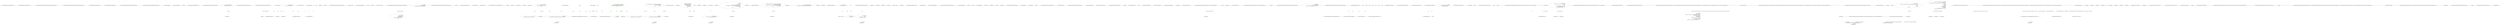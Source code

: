digraph  {
m0_4 [cluster="Humanizer.Localisation.Formatters.IFormatter.TimeSpanHumanize_Zero()", file="ReflectionExtensions.cs", label="Entry Humanizer.Localisation.Formatters.IFormatter.TimeSpanHumanize_Zero()", span="12-12"];
m0_5 [cluster="Humanizer.Localisation.Formatters.IFormatter.TimeSpanHumanize_Zero()", file="ReflectionExtensions.cs", label="Exit Humanizer.Localisation.Formatters.IFormatter.TimeSpanHumanize_Zero()", span="12-12"];
m0_2 [cluster="Humanizer.Localisation.Formatters.IFormatter.DateHumanize(Humanizer.Localisation.TimeUnit, Humanizer.Localisation.Tense, int)", file="ReflectionExtensions.cs", label="Entry Humanizer.Localisation.Formatters.IFormatter.DateHumanize(Humanizer.Localisation.TimeUnit, Humanizer.Localisation.Tense, int)", span="10-10"];
m0_3 [cluster="Humanizer.Localisation.Formatters.IFormatter.DateHumanize(Humanizer.Localisation.TimeUnit, Humanizer.Localisation.Tense, int)", file="ReflectionExtensions.cs", label="Exit Humanizer.Localisation.Formatters.IFormatter.DateHumanize(Humanizer.Localisation.TimeUnit, Humanizer.Localisation.Tense, int)", span="10-10"];
m0_0 [cluster="Humanizer.Localisation.Formatters.IFormatter.DateHumanize_Now()", file="ReflectionExtensions.cs", label="Entry Humanizer.Localisation.Formatters.IFormatter.DateHumanize_Now()", span="9-9"];
m0_1 [cluster="Humanizer.Localisation.Formatters.IFormatter.DateHumanize_Now()", file="ReflectionExtensions.cs", label="Exit Humanizer.Localisation.Formatters.IFormatter.DateHumanize_Now()", span="9-9"];
m0_6 [cluster="Humanizer.Localisation.Formatters.IFormatter.TimeSpanHumanize(Humanizer.Localisation.TimeUnit, int)", file="ReflectionExtensions.cs", label="Entry Humanizer.Localisation.Formatters.IFormatter.TimeSpanHumanize(Humanizer.Localisation.TimeUnit, int)", span="13-13"];
m0_7 [cluster="Humanizer.Localisation.Formatters.IFormatter.TimeSpanHumanize(Humanizer.Localisation.TimeUnit, int)", file="ReflectionExtensions.cs", label="Exit Humanizer.Localisation.Formatters.IFormatter.TimeSpanHumanize(Humanizer.Localisation.TimeUnit, int)", span="13-13"];
m2_33 [cluster="System.Type.GetVerbSpecification()", file="UnParserExtensions.cs", label="Entry System.Type.GetVerbSpecification()", span="27-27"];
m2_41 [cluster="System.Text.StringBuilder.Append(char)", file="UnParserExtensions.cs", label="Entry System.Text.StringBuilder.Append(char)", span="0-0"];
m2_118 [cluster="Unk.doubQt", file="UnParserExtensions.cs", label="Entry Unk.doubQt", span=""];
m2_143 [cluster="CommandLine.Infrastructure.FSharpOptionHelper.IsSome(object)", file="UnParserExtensions.cs", label="Entry CommandLine.Infrastructure.FSharpOptionHelper.IsSome(object)", span="52-52"];
m2_120 [cluster="CommandLine.UnParserExtensions.SeperatorOrSpace(CommandLine.Core.Specification)", file="UnParserExtensions.cs", label="Entry CommandLine.UnParserExtensions.SeperatorOrSpace(CommandLine.Core.Specification)", span="165-165"];
m2_121 [cluster="CommandLine.UnParserExtensions.SeperatorOrSpace(CommandLine.Core.Specification)", file="UnParserExtensions.cs", label="return (spec as OptionSpecification).ToMaybe()\r\n                .Return(o => o.Separator != '\0' ? o.Separator : ' ', ' ');", span="167-168"];
m2_122 [cluster="CommandLine.UnParserExtensions.SeperatorOrSpace(CommandLine.Core.Specification)", file="UnParserExtensions.cs", label="Exit CommandLine.UnParserExtensions.SeperatorOrSpace(CommandLine.Core.Specification)", span="165-165"];
m2_82 [cluster="CommandLine.UnParserExtensions.FormatValue(CommandLine.Core.Specification, object)", file="UnParserExtensions.cs", label="Entry CommandLine.UnParserExtensions.FormatValue(CommandLine.Core.Specification, object)", span="133-133"];
m2_92 [cluster="CommandLine.UnParserExtensions.FormatValue(CommandLine.Core.Specification, object)", file="UnParserExtensions.cs", label="builder.Append(format(e.Current)).Append(sep)", span="147-147"];
m2_83 [cluster="CommandLine.UnParserExtensions.FormatValue(CommandLine.Core.Specification, object)", file="UnParserExtensions.cs", label="var builder = new StringBuilder()", span="135-135"];
m2_88 [cluster="CommandLine.UnParserExtensions.FormatValue(CommandLine.Core.Specification, object)", file="UnParserExtensions.cs", label="var sep = spec.SeperatorOrSpace()", span="142-142"];
m2_90 [cluster="CommandLine.UnParserExtensions.FormatValue(CommandLine.Core.Specification, object)", file="UnParserExtensions.cs", label="var e = ((IEnumerable)value).GetEnumerator()", span="145-145"];
m2_89 [cluster="CommandLine.UnParserExtensions.FormatValue(CommandLine.Core.Specification, object)", file="UnParserExtensions.cs", label="Func<object, object> format = v\r\n                        => sep == ' ' ? FormatWithQuotesIfString(v) : v", span="143-144"];
m2_91 [cluster="CommandLine.UnParserExtensions.FormatValue(CommandLine.Core.Specification, object)", file="UnParserExtensions.cs", label="e.MoveNext()", span="146-146"];
m2_94 [cluster="CommandLine.UnParserExtensions.FormatValue(CommandLine.Core.Specification, object)", file="UnParserExtensions.cs", label="return builder.ToString();", span="151-151"];
m2_84 [cluster="CommandLine.UnParserExtensions.FormatValue(CommandLine.Core.Specification, object)", file="UnParserExtensions.cs", label="spec.TargetType", span="136-136"];
m2_86 [cluster="CommandLine.UnParserExtensions.FormatValue(CommandLine.Core.Specification, object)", file="UnParserExtensions.cs", label="builder.Append(FormatWithQuotesIfString(value))", span="139-139"];
m2_93 [cluster="CommandLine.UnParserExtensions.FormatValue(CommandLine.Core.Specification, object)", file="UnParserExtensions.cs", label="builder.TrimEndIfMatch(' ')", span="148-148"];
m2_87 [cluster="CommandLine.UnParserExtensions.FormatValue(CommandLine.Core.Specification, object)", file="UnParserExtensions.cs", label="TargetType.Sequence", span="141-141"];
m2_85 [cluster="CommandLine.UnParserExtensions.FormatValue(CommandLine.Core.Specification, object)", file="UnParserExtensions.cs", label="TargetType.Scalar", span="138-138"];
m2_95 [cluster="CommandLine.UnParserExtensions.FormatValue(CommandLine.Core.Specification, object)", file="UnParserExtensions.cs", label="Exit CommandLine.UnParserExtensions.FormatValue(CommandLine.Core.Specification, object)", span="133-133"];
m2_30 [cluster="System.Action<T>.Invoke(T)", file="UnParserExtensions.cs", label="Entry System.Action<T>.Invoke(T)", span="0-0"];
m2_99 [cluster="System.Collections.IEnumerable.GetEnumerator()", file="UnParserExtensions.cs", label="Entry System.Collections.IEnumerable.GetEnumerator()", span="0-0"];
m2_40 [cluster="Unk.Any", file="UnParserExtensions.cs", label="Entry Unk.Any", span=""];
m2_36 [cluster="object.IsEmpty()", file="UnParserExtensions.cs", label="Entry object.IsEmpty()", span="203-203"];
m2_101 [cluster="System.Func<T, TResult>.Invoke(T)", file="UnParserExtensions.cs", label="Entry System.Func<T, TResult>.Invoke(T)", span="0-0"];
m2_131 [cluster="CommandLine.UnParserExtensions.FormatName(CommandLine.Core.OptionSpecification, CommandLine.UnParserSettings)", file="UnParserExtensions.cs", label="Entry CommandLine.UnParserExtensions.FormatName(CommandLine.Core.OptionSpecification, CommandLine.UnParserSettings)", span="179-179"];
m2_133 [cluster="CommandLine.UnParserExtensions.FormatName(CommandLine.Core.OptionSpecification, CommandLine.UnParserSettings)", file="UnParserExtensions.cs", label="return\r\n                new StringBuilder(longName\r\n                    ? ''--''.JoinTo(optionSpec.LongName)\r\n                    : ''-''.JoinTo(optionSpec.ShortName))\r\n                        .AppendIf(longName && settings.UseEqualToken, ''='', '' '')\r\n                    .ToString();", span="184-189"];
m2_132 [cluster="CommandLine.UnParserExtensions.FormatName(CommandLine.Core.OptionSpecification, CommandLine.UnParserSettings)", file="UnParserExtensions.cs", label="var longName =\r\n                optionSpec.LongName.Length > 0\r\n                && settings.NameStyleFormat == NameStyleFormat.PreferLongName", span="181-183"];
m2_134 [cluster="CommandLine.UnParserExtensions.FormatName(CommandLine.Core.OptionSpecification, CommandLine.UnParserSettings)", file="UnParserExtensions.cs", label="Exit CommandLine.UnParserExtensions.FormatName(CommandLine.Core.OptionSpecification, CommandLine.UnParserSettings)", span="179-179"];
m2_38 [cluster="Unk.Where", file="UnParserExtensions.cs", label="Entry Unk.Where", span=""];
m2_136 [cluster="System.Text.StringBuilder.AppendIf(bool, string, string)", file="UnParserExtensions.cs", label="Entry System.Text.StringBuilder.AppendIf(bool, string, string)", span="42-42"];
m2_47 [cluster="Unk.TrimEndIfMatchWhen", file="UnParserExtensions.cs", label="Entry Unk.TrimEndIfMatchWhen", span=""];
m2_114 [cluster="string.Replace(string, string)", file="UnParserExtensions.cs", label="Entry string.Replace(string, string)", span="0-0"];
m2_35 [cluster="System.Type.GetSpecifications<T>(System.Func<System.Reflection.PropertyInfo, T>)", file="UnParserExtensions.cs", label="Entry System.Type.GetSpecifications<T>(System.Func<System.Reflection.PropertyInfo, T>)", span="16-16"];
m2_67 [cluster="Unk.Contains", file="UnParserExtensions.cs", label="Entry Unk.Contains", span=""];
m2_109 [cluster="T.ToMaybe<T>()", file="UnParserExtensions.cs", label="Entry T.ToMaybe<T>()", span="249-249"];
m2_113 [cluster="string.Contains(string)", file="UnParserExtensions.cs", label="Entry string.Contains(string)", span="0-0"];
m2_31 [cluster="object.GetType()", file="UnParserExtensions.cs", label="Entry object.GetType()", span="0-0"];
m2_110 [cluster="lambda expression", file="UnParserExtensions.cs", label="Entry lambda expression", span="156-157"];
m2_71 [cluster="lambda expression", file="UnParserExtensions.cs", label="Entry lambda expression", span="118-118"];
m2_75 [cluster="lambda expression", file="UnParserExtensions.cs", label="builder.Append(FormatOption((OptionSpecification)opt.Specification, opt.Value, settings)).Append(' ')", span="123-123"];
m2_79 [cluster="lambda expression", file="UnParserExtensions.cs", label="builder.Append(FormatValue(val.Specification, val.Value)).Append(' ')", span="127-127"];
m2_72 [cluster="lambda expression", color=green, community=0, file="UnParserExtensions.cs", label="((OptionSpecification)info.Specification).ShortName", prediction=0, span="118-118"];
m2_73 [cluster="lambda expression", file="UnParserExtensions.cs", label="Exit lambda expression", span="118-118"];
m2_52 [cluster="lambda expression", file="UnParserExtensions.cs", label="builder.Append(verb.Name).Append(' ')", span="83-83"];
m2_68 [cluster="lambda expression", file="UnParserExtensions.cs", label="Entry lambda expression", span="111-111"];
m2_65 [cluster="lambda expression", file="UnParserExtensions.cs", label="!shortSwitches.Contains(info)", span="108-108"];
m2_74 [cluster="lambda expression", file="UnParserExtensions.cs", label="Entry lambda expression", span="123-123"];
m2_76 [cluster="lambda expression", file="UnParserExtensions.cs", label="Exit lambda expression", span="123-123"];
m2_78 [cluster="lambda expression", file="UnParserExtensions.cs", label="Entry lambda expression", span="127-127"];
m2_80 [cluster="lambda expression", file="UnParserExtensions.cs", label="Exit lambda expression", span="127-127"];
m2_64 [cluster="lambda expression", file="UnParserExtensions.cs", label="Entry lambda expression", span="108-108"];
m2_51 [cluster="lambda expression", file="UnParserExtensions.cs", label="Entry lambda expression", span="83-83"];
m2_53 [cluster="lambda expression", file="UnParserExtensions.cs", label="Exit lambda expression", span="83-83"];
m2_55 [cluster="lambda expression", file="UnParserExtensions.cs", label="Entry lambda expression", span="88-89"];
m2_70 [cluster="lambda expression", file="UnParserExtensions.cs", label="Exit lambda expression", span="111-111"];
m2_69 [cluster="lambda expression", file="UnParserExtensions.cs", label="i.Specification.Tag == SpecificationType.Value", span="111-111"];
m2_61 [cluster="lambda expression", file="UnParserExtensions.cs", label="Entry lambda expression", span="94-94"];
m2_66 [cluster="lambda expression", file="UnParserExtensions.cs", label="Exit lambda expression", span="108-108"];
m2_56 [cluster="lambda expression", file="UnParserExtensions.cs", label="new { Specification = Specification.FromProperty(pi),\r\n                            Value = pi.GetValue(options, null).NormalizeValue(), PropertyValue = pi.GetValue(options, null) }", span="88-89"];
m2_57 [cluster="lambda expression", file="UnParserExtensions.cs", label="Exit lambda expression", span="88-89"];
m2_63 [cluster="lambda expression", file="UnParserExtensions.cs", label="Exit lambda expression", span="94-94"];
m2_62 [cluster="lambda expression", file="UnParserExtensions.cs", label="i.Specification.Tag == SpecificationType.Option", span="94-94"];
m2_116 [cluster="lambda expression", file="UnParserExtensions.cs", label="v.Contains(' ') || v.Contains(''\'''')\r\n                    ? ''\''''.JoinTo(doubQt(v), ''\'''') : v", span="161-162"];
m2_104 [cluster="lambda expression", file="UnParserExtensions.cs", label="sep == ' ' ? FormatWithQuotesIfString(v) : v", span="144-144"];
m2_115 [cluster="lambda expression", file="UnParserExtensions.cs", label="Entry lambda expression", span="161-162"];
m2_123 [cluster="lambda expression", file="UnParserExtensions.cs", label="Entry lambda expression", span="168-168"];
m2_117 [cluster="lambda expression", file="UnParserExtensions.cs", label="Exit lambda expression", span="161-162"];
m2_103 [cluster="lambda expression", file="UnParserExtensions.cs", label="Entry lambda expression", span="143-144"];
m2_105 [cluster="lambda expression", file="UnParserExtensions.cs", label="Exit lambda expression", span="143-144"];
m2_111 [cluster="lambda expression", file="UnParserExtensions.cs", label="v.Contains(''\'''') ? v.Replace(''\'''', ''\\\'''') : v", span="157-157"];
m2_125 [cluster="lambda expression", file="UnParserExtensions.cs", label="Exit lambda expression", span="168-168"];
m2_124 [cluster="lambda expression", file="UnParserExtensions.cs", label="o.Separator != '\0' ? o.Separator : ' '", span="168-168"];
m2_112 [cluster="lambda expression", file="UnParserExtensions.cs", label="Exit lambda expression", span="156-157"];
m2_130 [cluster="System.Text.StringBuilder.AppendWhen(bool, params string[])", file="UnParserExtensions.cs", label="Entry System.Text.StringBuilder.AppendWhen(bool, params string[])", span="9-9"];
m2_50 [cluster="string.TrimEnd(params char[])", file="UnParserExtensions.cs", label="Entry string.TrimEnd(params char[])", span="0-0"];
m2_102 [cluster="System.Text.StringBuilder.TrimEndIfMatch(char)", file="UnParserExtensions.cs", label="Entry System.Text.StringBuilder.TrimEndIfMatch(char)", span="87-87"];
m2_142 [cluster="CommandLine.Infrastructure.ReflectionHelper.IsFSharpOptionType(System.Type)", file="UnParserExtensions.cs", label="Entry CommandLine.Infrastructure.ReflectionHelper.IsFSharpOptionType(System.Type)", span="35-35"];
m2_46 [cluster="System.Text.StringBuilder.TrailingSpaces()", file="UnParserExtensions.cs", label="Entry System.Text.StringBuilder.TrailingSpaces()", span="100-100"];
m2_54 [cluster="Unk.Append", file="UnParserExtensions.cs", label="Entry Unk.Append", span=""];
m2_42 [cluster="Unk.Select", file="UnParserExtensions.cs", label="Entry Unk.Select", span=""];
m2_158 [cluster="System.Type.GetDefaultValue()", file="UnParserExtensions.cs", label="Entry System.Type.GetDefaultValue()", span="119-119"];
m2_81 [cluster="Unk.FormatValue", file="UnParserExtensions.cs", label="Entry Unk.FormatValue", span=""];
m2_77 [cluster="Unk.FormatOption", file="UnParserExtensions.cs", label="Entry Unk.FormatOption", span=""];
m2_37 [cluster="Unk.Memorize", file="UnParserExtensions.cs", label="Entry Unk.Memorize", span=""];
m2_39 [cluster="Unk.UniqueName", file="UnParserExtensions.cs", label="Entry Unk.UniqueName", span=""];
m2_144 [cluster="CommandLine.Infrastructure.FSharpOptionHelper.ValueOf(object)", file="UnParserExtensions.cs", label="Entry CommandLine.Infrastructure.FSharpOptionHelper.ValueOf(object)", span="39-39"];
m2_119 [cluster="string.JoinTo(params string[])", file="UnParserExtensions.cs", label="Entry string.JoinTo(params string[])", span="45-45"];
m2_60 [cluster="object.NormalizeValue()", file="UnParserExtensions.cs", label="Entry object.NormalizeValue()", span="192-192"];
m2_34 [cluster="Unk.Return", file="UnParserExtensions.cs", label="Entry Unk.Return", span=""];
m2_58 [cluster="CommandLine.Core.Specification.FromProperty(System.Reflection.PropertyInfo)", file="UnParserExtensions.cs", label="Entry CommandLine.Core.Specification.FromProperty(System.Reflection.PropertyInfo)", span="105-105"];
m2_49 [cluster="System.Text.StringBuilder.ToString()", file="UnParserExtensions.cs", label="Entry System.Text.StringBuilder.ToString()", span="0-0"];
m2_129 [cluster="CommandLine.Core.OptionSpecification.FormatName(CommandLine.UnParserSettings)", file="UnParserExtensions.cs", label="Entry CommandLine.Core.OptionSpecification.FormatName(CommandLine.UnParserSettings)", span="179-179"];
m2_45 [cluster="System.Text.StringBuilder.Append(string)", file="UnParserExtensions.cs", label="Entry System.Text.StringBuilder.Append(string)", span="0-0"];
m2_98 [cluster="CommandLine.Core.Specification.SeperatorOrSpace()", file="UnParserExtensions.cs", label="Entry CommandLine.Core.Specification.SeperatorOrSpace()", span="165-165"];
m2_96 [cluster="CommandLine.UnParserExtensions.FormatWithQuotesIfString(object)", file="UnParserExtensions.cs", label="Entry CommandLine.UnParserExtensions.FormatWithQuotesIfString(object)", span="154-154"];
m2_107 [cluster="CommandLine.UnParserExtensions.FormatWithQuotesIfString(object)", file="UnParserExtensions.cs", label="return (value as string)\r\n                .ToMaybe()\r\n                .Return(v => v.Contains(' ') || v.Contains(''\'''')\r\n                    ? ''\''''.JoinTo(doubQt(v), ''\'''') : v, value);", span="159-162"];
m2_106 [cluster="CommandLine.UnParserExtensions.FormatWithQuotesIfString(object)", file="UnParserExtensions.cs", label="Func<string, string> doubQt = v\r\n                => v.Contains(''\'''') ? v.Replace(''\'''', ''\\\'''') : v", span="156-157"];
m2_108 [cluster="CommandLine.UnParserExtensions.FormatWithQuotesIfString(object)", file="UnParserExtensions.cs", label="Exit CommandLine.UnParserExtensions.FormatWithQuotesIfString(object)", span="154-154"];
m2_48 [cluster="Unk.ForEach", file="UnParserExtensions.cs", label="Entry Unk.ForEach", span=""];
m2_97 [cluster="System.Text.StringBuilder.Append(object)", file="UnParserExtensions.cs", label="Entry System.Text.StringBuilder.Append(object)", span="0-0"];
m2_44 [cluster="Unk.Join", file="UnParserExtensions.cs", label="Entry Unk.Join", span=""];
m2_135 [cluster="System.Text.StringBuilder.StringBuilder(string)", file="UnParserExtensions.cs", label="Entry System.Text.StringBuilder.StringBuilder(string)", span="0-0"];
m2_32 [cluster="System.Text.StringBuilder.StringBuilder()", file="UnParserExtensions.cs", label="Entry System.Text.StringBuilder.StringBuilder()", span="0-0"];
m2_29 [cluster="CommandLine.UnParserSettings.UnParserSettings()", file="UnParserExtensions.cs", label="Entry CommandLine.UnParserSettings.UnParserSettings()", span="18-18"];
m2_159 [cluster="object.Equals(object)", file="UnParserExtensions.cs", label="Entry object.Equals(object)", span="0-0"];
m2_100 [cluster="System.Collections.IEnumerator.MoveNext()", file="UnParserExtensions.cs", label="Entry System.Collections.IEnumerator.MoveNext()", span="0-0"];
m2_7 [cluster="CommandLine.UnParserExtensions.FormatCommandLine<T>(CommandLine.Parser, T, System.Action<CommandLine.UnParserSettings>)", file="UnParserExtensions.cs", label="Entry CommandLine.UnParserExtensions.FormatCommandLine<T>(CommandLine.Parser, T, System.Action<CommandLine.UnParserSettings>)", span="71-71"];
m2_21 [cluster="CommandLine.UnParserExtensions.FormatCommandLine<T>(CommandLine.Parser, T, System.Action<CommandLine.UnParserSettings>)", color=green, community=0, file="UnParserExtensions.cs", label="builder = settings.GroupSwitches && shortSwitches.Any()\r\n                ? builder.Append('-').Append(string.Join(string.Empty, shortSwitches.Select(\r\n                    info => ((OptionSpecification)info.Specification).ShortName).ToArray())).Append(' ')\r\n                : builder", prediction=1, span="116-119"];
m2_10 [cluster="CommandLine.UnParserExtensions.FormatCommandLine<T>(CommandLine.Parser, T, System.Action<CommandLine.UnParserSettings>)", file="UnParserExtensions.cs", label="var settings = new UnParserSettings()", span="75-75"];
m2_14 [cluster="CommandLine.UnParserExtensions.FormatCommandLine<T>(CommandLine.Parser, T, System.Action<CommandLine.UnParserSettings>)", file="UnParserExtensions.cs", label="var builder = new StringBuilder()", span="80-80"];
m2_20 [cluster="CommandLine.UnParserExtensions.FormatCommandLine<T>(CommandLine.Parser, T, System.Action<CommandLine.UnParserSettings>)", file="UnParserExtensions.cs", label="var valSpecs = from info in specs.Where(i => i.Specification.Tag == SpecificationType.Value)\r\n                let v = (ValueSpecification)info.Specification\r\n                orderby v.Index\r\n                select info", span="111-114"];
m2_18 [cluster="CommandLine.UnParserExtensions.FormatCommandLine<T>(CommandLine.Parser, T, System.Action<CommandLine.UnParserSettings>)", file="UnParserExtensions.cs", label="var shortSwitches = from info in allOptSpecs\r\n                let o = (OptionSpecification)info.Specification\r\n                where o.TargetType == TargetType.Switch\r\n                where o.ShortName.Length > 0\r\n                orderby o.UniqueName()\r\n                select info", span="100-105"];
m2_22 [cluster="CommandLine.UnParserExtensions.FormatCommandLine<T>(CommandLine.Parser, T, System.Action<CommandLine.UnParserSettings>)", file="UnParserExtensions.cs", label="builder\r\n                .TrimEndIfMatchWhen(!optSpecs.Any() || builder.TrailingSpaces() > 1, ' ')", span="120-121"];
m2_23 [cluster="CommandLine.UnParserExtensions.FormatCommandLine<T>(CommandLine.Parser, T, System.Action<CommandLine.UnParserSettings>)", file="UnParserExtensions.cs", label="optSpecs.ForEach(\r\n                opt => builder.Append(FormatOption((OptionSpecification)opt.Specification, opt.Value, settings)).Append(' '))", span="122-123"];
m2_24 [cluster="CommandLine.UnParserExtensions.FormatCommandLine<T>(CommandLine.Parser, T, System.Action<CommandLine.UnParserSettings>)", file="UnParserExtensions.cs", label="builder\r\n                .TrimEndIfMatchWhen(!valSpecs.Any() || builder.TrailingSpaces() > 1, ' ')", span="124-125"];
m2_25 [cluster="CommandLine.UnParserExtensions.FormatCommandLine<T>(CommandLine.Parser, T, System.Action<CommandLine.UnParserSettings>)", file="UnParserExtensions.cs", label="valSpecs.ForEach(\r\n                val => builder.Append(FormatValue(val.Specification, val.Value)).Append(' '))", span="126-127"];
m2_26 [cluster="CommandLine.UnParserExtensions.FormatCommandLine<T>(CommandLine.Parser, T, System.Action<CommandLine.UnParserSettings>)", file="UnParserExtensions.cs", label="return builder\r\n                .ToString().TrimEnd(' ');", span="129-130"];
m2_8 [cluster="CommandLine.UnParserExtensions.FormatCommandLine<T>(CommandLine.Parser, T, System.Action<CommandLine.UnParserSettings>)", file="UnParserExtensions.cs", label="options == null", span="73-73"];
m2_11 [cluster="CommandLine.UnParserExtensions.FormatCommandLine<T>(CommandLine.Parser, T, System.Action<CommandLine.UnParserSettings>)", file="UnParserExtensions.cs", label="configuration(settings)", span="76-76"];
m2_12 [cluster="CommandLine.UnParserExtensions.FormatCommandLine<T>(CommandLine.Parser, T, System.Action<CommandLine.UnParserSettings>)", file="UnParserExtensions.cs", label="settings.Consumed = true", span="77-77"];
m2_19 [cluster="CommandLine.UnParserExtensions.FormatCommandLine<T>(CommandLine.Parser, T, System.Action<CommandLine.UnParserSettings>)", file="UnParserExtensions.cs", label="var optSpecs = settings.GroupSwitches\r\n                ? allOptSpecs.Where(info => !shortSwitches.Contains(info))\r\n                : allOptSpecs", span="107-109"];
m2_13 [cluster="CommandLine.UnParserExtensions.FormatCommandLine<T>(CommandLine.Parser, T, System.Action<CommandLine.UnParserSettings>)", file="UnParserExtensions.cs", label="var type = options.GetType()", span="79-79"];
m2_15 [cluster="CommandLine.UnParserExtensions.FormatCommandLine<T>(CommandLine.Parser, T, System.Action<CommandLine.UnParserSettings>)", file="UnParserExtensions.cs", label="type.GetVerbSpecification()\r\n                .Return(verb => builder.Append(verb.Name).Append(' '), builder)", span="82-83"];
m2_16 [cluster="CommandLine.UnParserExtensions.FormatCommandLine<T>(CommandLine.Parser, T, System.Action<CommandLine.UnParserSettings>)", file="UnParserExtensions.cs", label="var specs =\r\n                (from info in\r\n                    type.GetSpecifications(\r\n                        pi => new { Specification = Specification.FromProperty(pi),\r\n                            Value = pi.GetValue(options, null).NormalizeValue(), PropertyValue = pi.GetValue(options, null) })\r\n                where !info.PropertyValue.IsEmpty()\r\n                select info)\r\n                    .Memorize()", span="85-92"];
m2_17 [cluster="CommandLine.UnParserExtensions.FormatCommandLine<T>(CommandLine.Parser, T, System.Action<CommandLine.UnParserSettings>)", file="UnParserExtensions.cs", label="var allOptSpecs = from info in specs.Where(i => i.Specification.Tag == SpecificationType.Option)\r\n                let o = (OptionSpecification)info.Specification\r\n                where o.TargetType != TargetType.Switch || (o.TargetType == TargetType.Switch && ((bool)info.Value))\r\n                orderby o.UniqueName()\r\n                select info", span="94-98"];
m2_9 [cluster="CommandLine.UnParserExtensions.FormatCommandLine<T>(CommandLine.Parser, T, System.Action<CommandLine.UnParserSettings>)", file="UnParserExtensions.cs", label="throw new ArgumentNullException(''options'');", span="73-73"];
m2_27 [cluster="CommandLine.UnParserExtensions.FormatCommandLine<T>(CommandLine.Parser, T, System.Action<CommandLine.UnParserSettings>)", file="UnParserExtensions.cs", label="Exit CommandLine.UnParserExtensions.FormatCommandLine<T>(CommandLine.Parser, T, System.Action<CommandLine.UnParserSettings>)", span="71-71"];
m2_43 [cluster="Unk.ToArray", file="UnParserExtensions.cs", label="Entry Unk.ToArray", span=""];
m2_126 [cluster="CommandLine.UnParserExtensions.FormatOption(CommandLine.Core.OptionSpecification, object, CommandLine.UnParserSettings)", file="UnParserExtensions.cs", label="Entry CommandLine.UnParserExtensions.FormatOption(CommandLine.Core.OptionSpecification, object, CommandLine.UnParserSettings)", span="171-171"];
m2_127 [cluster="CommandLine.UnParserExtensions.FormatOption(CommandLine.Core.OptionSpecification, object, CommandLine.UnParserSettings)", file="UnParserExtensions.cs", label="return new StringBuilder()\r\n                    .Append(spec.FormatName(settings))\r\n                    .AppendWhen(spec.TargetType != TargetType.Switch, FormatValue(spec, value))\r\n                .ToString();", span="173-176"];
m2_128 [cluster="CommandLine.UnParserExtensions.FormatOption(CommandLine.Core.OptionSpecification, object, CommandLine.UnParserSettings)", file="UnParserExtensions.cs", label="Exit CommandLine.UnParserExtensions.FormatOption(CommandLine.Core.OptionSpecification, object, CommandLine.UnParserSettings)", span="171-171"];
m2_145 [cluster="CommandLine.UnParserExtensions.IsEmpty(object)", file="UnParserExtensions.cs", label="Entry CommandLine.UnParserExtensions.IsEmpty(object)", span="203-203"];
m2_148 [cluster="CommandLine.UnParserExtensions.IsEmpty(object)", file="UnParserExtensions.cs", label="ReflectionHelper.IsFSharpOptionType(value.GetType()) && !FSharpOptionHelper.IsSome(value)", span="206-206"];
m2_150 [cluster="CommandLine.UnParserExtensions.IsEmpty(object)", file="UnParserExtensions.cs", label="value is ValueType && value.Equals(value.GetType().GetDefaultValue())", span="207-207"];
m2_146 [cluster="CommandLine.UnParserExtensions.IsEmpty(object)", file="UnParserExtensions.cs", label="value == null", span="205-205"];
m2_156 [cluster="CommandLine.UnParserExtensions.IsEmpty(object)", file="UnParserExtensions.cs", label="return false;", span="210-210"];
m2_149 [cluster="CommandLine.UnParserExtensions.IsEmpty(object)", file="UnParserExtensions.cs", label="return true;", span="206-206"];
m2_151 [cluster="CommandLine.UnParserExtensions.IsEmpty(object)", file="UnParserExtensions.cs", label="return true;", span="207-207"];
m2_152 [cluster="CommandLine.UnParserExtensions.IsEmpty(object)", file="UnParserExtensions.cs", label="value is string && ((string)value).Length == 0", span="208-208"];
m2_147 [cluster="CommandLine.UnParserExtensions.IsEmpty(object)", file="UnParserExtensions.cs", label="return true;", span="205-205"];
m2_154 [cluster="CommandLine.UnParserExtensions.IsEmpty(object)", file="UnParserExtensions.cs", label="value is IEnumerable && !((IEnumerable)value).GetEnumerator().MoveNext()", span="209-209"];
m2_153 [cluster="CommandLine.UnParserExtensions.IsEmpty(object)", file="UnParserExtensions.cs", label="return true;", span="208-208"];
m2_155 [cluster="CommandLine.UnParserExtensions.IsEmpty(object)", file="UnParserExtensions.cs", label="return true;", span="209-209"];
m2_157 [cluster="CommandLine.UnParserExtensions.IsEmpty(object)", file="UnParserExtensions.cs", label="Exit CommandLine.UnParserExtensions.IsEmpty(object)", span="203-203"];
m2_28 [cluster="System.ArgumentNullException.ArgumentNullException(string)", file="UnParserExtensions.cs", label="Entry System.ArgumentNullException.ArgumentNullException(string)", span="0-0"];
m2_59 [cluster="System.Reflection.PropertyInfo.GetValue(object, object[])", file="UnParserExtensions.cs", label="Entry System.Reflection.PropertyInfo.GetValue(object, object[])", span="0-0"];
m2_137 [cluster="CommandLine.UnParserExtensions.NormalizeValue(object)", file="UnParserExtensions.cs", label="Entry CommandLine.UnParserExtensions.NormalizeValue(object)", span="192-192"];
m2_138 [cluster="CommandLine.UnParserExtensions.NormalizeValue(object)", file="UnParserExtensions.cs", label="value != null\r\n                && ReflectionHelper.IsFSharpOptionType(value.GetType())\r\n                && FSharpOptionHelper.IsSome(value)", span="194-196"];
m2_139 [cluster="CommandLine.UnParserExtensions.NormalizeValue(object)", file="UnParserExtensions.cs", label="return FSharpOptionHelper.ValueOf(value);", span="198-198"];
m2_140 [cluster="CommandLine.UnParserExtensions.NormalizeValue(object)", file="UnParserExtensions.cs", label="return value;", span="200-200"];
m2_141 [cluster="CommandLine.UnParserExtensions.NormalizeValue(object)", file="UnParserExtensions.cs", label="Exit CommandLine.UnParserExtensions.NormalizeValue(object)", span="192-192"];
m2_160 [file="UnParserExtensions.cs", label=builder, span=""];
m2_163 [file="UnParserExtensions.cs", label=settings, span=""];
m2_162 [file="UnParserExtensions.cs", label=shortSwitches, span=""];
m2_161 [file="UnParserExtensions.cs", label=T, span=""];
m2_165 [file="UnParserExtensions.cs", label=doubQt, span=""];
m2_164 [file="UnParserExtensions.cs", label=sep, span=""];
m3_51 [cluster="Unk.SingleOrDefault", file="UnParserExtensionsTests.cs", label="Entry Unk.SingleOrDefault", span=""];
m3_33 [cluster="Unk.Just", file="UnParserExtensionsTests.cs", label="Entry Unk.Just", span=""];
m3_16 [cluster="System.Collections.Generic.IEnumerable<TSource>.Empty<TSource>()", file="UnParserExtensionsTests.cs", label="Entry System.Collections.Generic.IEnumerable<TSource>.Empty<TSource>()", span="87-87"];
m3_34 [cluster="Unk.>", file="UnParserExtensionsTests.cs", label="Entry Unk.>", span=""];
m3_29 [cluster="Unk.Any", file="UnParserExtensionsTests.cs", label="Entry Unk.Any", span=""];
m3_25 [cluster="CommandLine.Core.InstanceChooser.CreateHelpVerbRequestedError(System.Collections.Generic.IEnumerable<System.Tuple<CommandLine.Core.Verb, System.Type>>, string, System.StringComparer)", file="UnParserExtensionsTests.cs", label="Entry CommandLine.Core.InstanceChooser.CreateHelpVerbRequestedError(System.Collections.Generic.IEnumerable<System.Tuple<CommandLine.Core.Verb, System.Type>>, string, System.StringComparer)", span="69-69"];
m3_49 [cluster="CommandLine.Core.InstanceChooser.CreateHelpVerbRequestedError(System.Collections.Generic.IEnumerable<System.Tuple<CommandLine.Core.Verb, System.Type>>, string, System.StringComparer)", file="UnParserExtensionsTests.cs", label="return verb.Length > 0\r\n                      ? verbs.SingleOrDefault(v => nameComparer.Equals(v.Item1.Name, verb))\r\n                             .ToMaybe()\r\n                             .Return(\r\n                                 v => new HelpVerbRequestedError(v.Item1.Name, v.Item2, true),\r\n                                 new HelpVerbRequestedError(null, null, false))\r\n                      : new HelpVerbRequestedError(null, null, false);", span="74-80"];
m3_50 [cluster="CommandLine.Core.InstanceChooser.CreateHelpVerbRequestedError(System.Collections.Generic.IEnumerable<System.Tuple<CommandLine.Core.Verb, System.Type>>, string, System.StringComparer)", file="UnParserExtensionsTests.cs", label="Exit CommandLine.Core.InstanceChooser.CreateHelpVerbRequestedError(System.Collections.Generic.IEnumerable<System.Tuple<CommandLine.Core.Verb, System.Type>>, string, System.StringComparer)", span="69-69"];
m3_31 [cluster="CommandLine.BadVerbSelectedError.BadVerbSelectedError(string)", file="UnParserExtensionsTests.cs", label="Entry CommandLine.BadVerbSelectedError.BadVerbSelectedError(string)", span="327-327"];
m3_53 [cluster="CommandLine.HelpVerbRequestedError.HelpVerbRequestedError(string, System.Type, bool)", file="UnParserExtensionsTests.cs", label="Entry CommandLine.HelpVerbRequestedError.HelpVerbRequestedError(string, System.Type, bool)", span="353-353"];
m3_3 [cluster="CommandLine.Core.InstanceChooser.Choose(System.Func<System.Collections.Generic.IEnumerable<string>, System.Collections.Generic.IEnumerable<CommandLine.Core.OptionSpecification>, CommandLine.Core.StatePair<System.Collections.Generic.IEnumerable<CommandLine.Core.Token>>>, System.Collections.Generic.IEnumerable<System.Type>, System.Collections.Generic.IEnumerable<string>, System.StringComparer, System.Globalization.CultureInfo)", file="UnParserExtensionsTests.cs", label="Entry CommandLine.Core.InstanceChooser.Choose(System.Func<System.Collections.Generic.IEnumerable<string>, System.Collections.Generic.IEnumerable<CommandLine.Core.OptionSpecification>, CommandLine.Core.StatePair<System.Collections.Generic.IEnumerable<CommandLine.Core.Token>>>, System.Collections.Generic.IEnumerable<System.Type>, System.Collections.Generic.IEnumerable<string>, System.StringComparer, System.Globalization.CultureInfo)", span="26-26"];
m3_13 [cluster="CommandLine.Core.InstanceChooser.Choose(System.Func<System.Collections.Generic.IEnumerable<string>, System.Collections.Generic.IEnumerable<CommandLine.Core.OptionSpecification>, CommandLine.Core.StatePair<System.Collections.Generic.IEnumerable<CommandLine.Core.Token>>>, System.Collections.Generic.IEnumerable<System.Type>, System.Collections.Generic.IEnumerable<string>, System.StringComparer, System.Globalization.CultureInfo)", color=green, community=0, file="UnParserExtensionsTests.cs", label="return arguments.Empty()\r\n                ? ParserResult.Create<object>(\r\n                    ParserResultType.Verbs, new NullInstance(), new[] { new NoVerbSelectedError() }, Maybe.Just(types))\r\n                : nameComparer.Equals(''help'', arguments.First())\r\n                   ? ParserResult.Create<object>(\r\n                        ParserResultType.Verbs,\r\n                        new NullInstance(), new[] { CreateHelpVerbRequestedError(\r\n                            verbs,\r\n                            arguments.Skip(1).SingleOrDefault() ?? string.Empty,\r\n                            nameComparer) }, Maybe.Just(types))\r\n                   : MatchVerb(tokenizer, verbs, arguments, nameComparer, parsingCulture);", prediction=2, span="35-45"];
m3_12 [cluster="CommandLine.Core.InstanceChooser.Choose(System.Func<System.Collections.Generic.IEnumerable<string>, System.Collections.Generic.IEnumerable<CommandLine.Core.OptionSpecification>, CommandLine.Core.StatePair<System.Collections.Generic.IEnumerable<CommandLine.Core.Token>>>, System.Collections.Generic.IEnumerable<System.Type>, System.Collections.Generic.IEnumerable<string>, System.StringComparer, System.Globalization.CultureInfo)", file="UnParserExtensionsTests.cs", label="var verbs = Verb.SelectFromTypes(types)", span="33-33"];
m3_14 [cluster="CommandLine.Core.InstanceChooser.Choose(System.Func<System.Collections.Generic.IEnumerable<string>, System.Collections.Generic.IEnumerable<CommandLine.Core.OptionSpecification>, CommandLine.Core.StatePair<System.Collections.Generic.IEnumerable<CommandLine.Core.Token>>>, System.Collections.Generic.IEnumerable<System.Type>, System.Collections.Generic.IEnumerable<string>, System.StringComparer, System.Globalization.CultureInfo)", file="UnParserExtensionsTests.cs", label="Exit CommandLine.Core.InstanceChooser.Choose(System.Func<System.Collections.Generic.IEnumerable<string>, System.Collections.Generic.IEnumerable<CommandLine.Core.OptionSpecification>, CommandLine.Core.StatePair<System.Collections.Generic.IEnumerable<CommandLine.Core.Token>>>, System.Collections.Generic.IEnumerable<System.Type>, System.Collections.Generic.IEnumerable<string>, System.StringComparer, System.Globalization.CultureInfo)", span="26-26"];
m3_11 [cluster="CommandLine.Core.NameLookup.Contains(string, System.Collections.Generic.IEnumerable<CommandLine.Core.OptionSpecification>, System.StringComparer)", file="UnParserExtensionsTests.cs", label="Entry CommandLine.Core.NameLookup.Contains(string, System.Collections.Generic.IEnumerable<CommandLine.Core.OptionSpecification>, System.StringComparer)", span="12-12"];
m3_22 [cluster="System.StringComparer.Equals(string, string)", file="UnParserExtensionsTests.cs", label="Entry System.StringComparer.Equals(string, string)", span="0-0"];
m3_52 [cluster="Unk.ToMaybe", file="UnParserExtensionsTests.cs", label="Entry Unk.ToMaybe", span=""];
m3_41 [cluster="Unk.Single", file="UnParserExtensionsTests.cs", label="Entry Unk.Single", span=""];
m3_8 [cluster="lambda expression", file="UnParserExtensionsTests.cs", label="Entry lambda expression", span="19-19"];
m3_35 [cluster="lambda expression", file="UnParserExtensionsTests.cs", label="Entry lambda expression", span="55-55"];
m3_38 [cluster="lambda expression", file="UnParserExtensionsTests.cs", label="Entry lambda expression", span="57-57"];
m3_46 [cluster="lambda expression", file="UnParserExtensionsTests.cs", label="Entry lambda expression", span="66-66"];
m3_36 [cluster="lambda expression", color=green, community=0, file="UnParserExtensionsTests.cs", label="nameComparer.Equals(a.Item1.Name, arguments.First())", prediction=3, span="55-55"];
m3_37 [cluster="lambda expression", file="UnParserExtensionsTests.cs", label="Exit lambda expression", span="55-55"];
m3_44 [cluster="lambda expression", file="UnParserExtensionsTests.cs", label="nameComparer.Equals(v.Item1.Name, arguments.First())", span="57-57"];
m3_56 [cluster="lambda expression", file="UnParserExtensionsTests.cs", label="nameComparer.Equals(v.Item1.Name, verb)", span="75-75"];
m3_39 [cluster="lambda expression", file="UnParserExtensionsTests.cs", label="Activator.CreateInstance(verbs.Single(v => nameComparer.Equals(v.Item1.Name, arguments.First())).Item2)", span="57-57"];
m3_40 [cluster="lambda expression", file="UnParserExtensionsTests.cs", label="Exit lambda expression", span="57-57"];
m3_48 [cluster="lambda expression", file="UnParserExtensionsTests.cs", label="Exit lambda expression", span="66-66"];
m3_47 [cluster="lambda expression", file="UnParserExtensionsTests.cs", label="v.Item2", span="66-66"];
m3_4 [cluster="lambda expression", file="UnParserExtensionsTests.cs", label="Entry lambda expression", span="19-19"];
m3_43 [cluster="lambda expression", file="UnParserExtensionsTests.cs", label="Entry lambda expression", span="57-57"];
m3_45 [cluster="lambda expression", file="UnParserExtensionsTests.cs", label="Exit lambda expression", span="57-57"];
m3_55 [cluster="lambda expression", file="UnParserExtensionsTests.cs", label="Entry lambda expression", span="75-75"];
m3_57 [cluster="lambda expression", file="UnParserExtensionsTests.cs", label="Exit lambda expression", span="75-75"];
m3_58 [cluster="lambda expression", file="UnParserExtensionsTests.cs", label="Entry lambda expression", span="78-78"];
m3_5 [cluster="lambda expression", file="UnParserExtensionsTests.cs", label="Tokenizer.Tokenize(args, name => NameLookup.Contains(name, optionSpecs, nameComparer))", span="19-19"];
m3_9 [cluster="lambda expression", file="UnParserExtensionsTests.cs", label="NameLookup.Contains(name, optionSpecs, nameComparer)", span="19-19"];
m3_6 [cluster="lambda expression", file="UnParserExtensionsTests.cs", label="Exit lambda expression", span="19-19"];
m3_60 [cluster="lambda expression", file="UnParserExtensionsTests.cs", label="Exit lambda expression", span="78-78"];
m3_59 [cluster="lambda expression", file="UnParserExtensionsTests.cs", label="new HelpVerbRequestedError(v.Item1.Name, v.Item2, true)", span="78-78"];
m3_10 [cluster="lambda expression", file="UnParserExtensionsTests.cs", label="Exit lambda expression", span="19-19"];
m3_21 [cluster="System.Collections.Generic.IEnumerable<TSource>.First<TSource>()", file="UnParserExtensionsTests.cs", label="Entry System.Collections.Generic.IEnumerable<TSource>.First<TSource>()", span="0-0"];
m3_23 [cluster="System.Collections.Generic.IEnumerable<TSource>.Skip<TSource>(int)", file="UnParserExtensionsTests.cs", label="Entry System.Collections.Generic.IEnumerable<TSource>.Skip<TSource>(int)", span="0-0"];
m3_19 [cluster="CommandLine.Infrastructure.Maybe.Just<T>(T)", file="UnParserExtensionsTests.cs", label="Entry CommandLine.Infrastructure.Maybe.Just<T>(T)", span="71-71"];
m3_32 [cluster="Unk.Select", file="UnParserExtensionsTests.cs", label="Entry Unk.Select", span=""];
m3_18 [cluster="CommandLine.NoVerbSelectedError.NoVerbSelectedError()", file="UnParserExtensionsTests.cs", label="Entry CommandLine.NoVerbSelectedError.NoVerbSelectedError()", span="391-391"];
m3_0 [cluster="CommandLine.Core.InstanceChooser.Choose(System.Collections.Generic.IEnumerable<System.Type>, System.Collections.Generic.IEnumerable<string>, System.StringComparer, System.Globalization.CultureInfo)", file="UnParserExtensionsTests.cs", label="Entry CommandLine.Core.InstanceChooser.Choose(System.Collections.Generic.IEnumerable<System.Type>, System.Collections.Generic.IEnumerable<string>, System.StringComparer, System.Globalization.CultureInfo)", span="12-12"];
m3_1 [cluster="CommandLine.Core.InstanceChooser.Choose(System.Collections.Generic.IEnumerable<System.Type>, System.Collections.Generic.IEnumerable<string>, System.StringComparer, System.Globalization.CultureInfo)", file="UnParserExtensionsTests.cs", label="return InstanceChooser.Choose(\r\n                (args, optionSpecs) => Tokenizer.Tokenize(args, name => NameLookup.Contains(name, optionSpecs, nameComparer)),\r\n                types,\r\n                arguments,\r\n                nameComparer,\r\n                parsingCulture);", span="18-23"];
m3_2 [cluster="CommandLine.Core.InstanceChooser.Choose(System.Collections.Generic.IEnumerable<System.Type>, System.Collections.Generic.IEnumerable<string>, System.StringComparer, System.Globalization.CultureInfo)", file="UnParserExtensionsTests.cs", label="Exit CommandLine.Core.InstanceChooser.Choose(System.Collections.Generic.IEnumerable<System.Type>, System.Collections.Generic.IEnumerable<string>, System.StringComparer, System.Globalization.CultureInfo)", span="12-12"];
m3_7 [cluster="CommandLine.Core.Tokenizer.Tokenize(System.Collections.Generic.IEnumerable<string>, System.Func<string, bool>)", file="UnParserExtensionsTests.cs", label="Entry CommandLine.Core.Tokenizer.Tokenize(System.Collections.Generic.IEnumerable<string>, System.Func<string, bool>)", span="11-11"];
m3_54 [cluster="Unk.Return", file="UnParserExtensionsTests.cs", label="Entry Unk.Return", span=""];
m3_26 [cluster="CommandLine.Core.InstanceChooser.MatchVerb(System.Func<System.Collections.Generic.IEnumerable<string>, System.Collections.Generic.IEnumerable<CommandLine.Core.OptionSpecification>, CommandLine.Core.StatePair<System.Collections.Generic.IEnumerable<CommandLine.Core.Token>>>, System.Collections.Generic.IEnumerable<System.Tuple<CommandLine.Core.Verb, System.Type>>, System.Collections.Generic.IEnumerable<string>, System.StringComparer, System.Globalization.CultureInfo)", file="UnParserExtensionsTests.cs", label="Entry CommandLine.Core.InstanceChooser.MatchVerb(System.Func<System.Collections.Generic.IEnumerable<string>, System.Collections.Generic.IEnumerable<CommandLine.Core.OptionSpecification>, CommandLine.Core.StatePair<System.Collections.Generic.IEnumerable<CommandLine.Core.Token>>>, System.Collections.Generic.IEnumerable<System.Tuple<CommandLine.Core.Verb, System.Type>>, System.Collections.Generic.IEnumerable<string>, System.StringComparer, System.Globalization.CultureInfo)", span="48-48"];
m3_27 [cluster="CommandLine.Core.InstanceChooser.MatchVerb(System.Func<System.Collections.Generic.IEnumerable<string>, System.Collections.Generic.IEnumerable<CommandLine.Core.OptionSpecification>, CommandLine.Core.StatePair<System.Collections.Generic.IEnumerable<CommandLine.Core.Token>>>, System.Collections.Generic.IEnumerable<System.Tuple<CommandLine.Core.Verb, System.Type>>, System.Collections.Generic.IEnumerable<string>, System.StringComparer, System.Globalization.CultureInfo)", color=green, community=0, file="UnParserExtensionsTests.cs", label="return verbs.Any(a => nameComparer.Equals(a.Item1.Name, arguments.First()))\r\n                ? InstanceBuilder.Build(\r\n                    () => Activator.CreateInstance(verbs.Single(v => nameComparer.Equals(v.Item1.Name, arguments.First())).Item2),\r\n                    tokenizer,\r\n                    arguments.Skip(1),\r\n                    nameComparer,\r\n                    parsingCulture)\r\n                : ParserResult.Create<object>(\r\n                    ParserResultType.Verbs,\r\n                    new NullInstance(),\r\n                    new[] { new BadVerbSelectedError(arguments.First()) },\r\n                    Maybe.Just(verbs.Select(v => v.Item2)));", prediction=4, span="55-66"];
m3_28 [cluster="CommandLine.Core.InstanceChooser.MatchVerb(System.Func<System.Collections.Generic.IEnumerable<string>, System.Collections.Generic.IEnumerable<CommandLine.Core.OptionSpecification>, CommandLine.Core.StatePair<System.Collections.Generic.IEnumerable<CommandLine.Core.Token>>>, System.Collections.Generic.IEnumerable<System.Tuple<CommandLine.Core.Verb, System.Type>>, System.Collections.Generic.IEnumerable<string>, System.StringComparer, System.Globalization.CultureInfo)", file="UnParserExtensionsTests.cs", label="Exit CommandLine.Core.InstanceChooser.MatchVerb(System.Func<System.Collections.Generic.IEnumerable<string>, System.Collections.Generic.IEnumerable<CommandLine.Core.OptionSpecification>, CommandLine.Core.StatePair<System.Collections.Generic.IEnumerable<CommandLine.Core.Token>>>, System.Collections.Generic.IEnumerable<System.Tuple<CommandLine.Core.Verb, System.Type>>, System.Collections.Generic.IEnumerable<string>, System.StringComparer, System.Globalization.CultureInfo)", span="48-48"];
m3_17 [cluster="CommandLine.NullInstance.NullInstance()", file="UnParserExtensionsTests.cs", label="Entry CommandLine.NullInstance.NullInstance()", span="9-9"];
m3_20 [cluster="CommandLine.ParserResult.Create<T>(CommandLine.ParserResultType, T, System.Collections.Generic.IEnumerable<CommandLine.Error>, CommandLine.Infrastructure.Maybe<System.Collections.Generic.IEnumerable<System.Type>>)", file="UnParserExtensionsTests.cs", label="Entry CommandLine.ParserResult.Create<T>(CommandLine.ParserResultType, T, System.Collections.Generic.IEnumerable<CommandLine.Error>, CommandLine.Infrastructure.Maybe<System.Collections.Generic.IEnumerable<System.Type>>)", span="108-108"];
m3_42 [cluster="Unk.CreateInstance", file="UnParserExtensionsTests.cs", label="Entry Unk.CreateInstance", span=""];
m3_15 [cluster="CommandLine.Core.Verb.SelectFromTypes(System.Collections.Generic.IEnumerable<System.Type>)", file="UnParserExtensionsTests.cs", label="Entry CommandLine.Core.Verb.SelectFromTypes(System.Collections.Generic.IEnumerable<System.Type>)", span="40-40"];
m3_30 [cluster="Unk.Build", file="UnParserExtensionsTests.cs", label="Entry Unk.Build", span=""];
m3_24 [cluster="System.Collections.Generic.IEnumerable<TSource>.SingleOrDefault<TSource>()", file="UnParserExtensionsTests.cs", label="Entry System.Collections.Generic.IEnumerable<TSource>.SingleOrDefault<TSource>()", span="0-0"];
m3_61 [cluster="HelpVerbRequestedError.cstr", file="UnParserExtensionsTests.cs", label="Entry HelpVerbRequestedError.cstr", span=""];
m3_64 [file="UnParserExtensionsTests.cs", label="System.Collections.Generic.IEnumerable<string>", span=""];
m3_65 [file="UnParserExtensionsTests.cs", label="System.StringComparer", span=""];
m3_67 [file="UnParserExtensionsTests.cs", label=string, span=""];
m3_68 [file="UnParserExtensionsTests.cs", label="System.StringComparer", span=""];
m3_66 [file="UnParserExtensionsTests.cs", label="System.Collections.Generic.IEnumerable<System.Tuple<CommandLine.Core.Verb, System.Type>>", span=""];
m3_62 [file="UnParserExtensionsTests.cs", label="System.StringComparer", span=""];
m3_63 [file="UnParserExtensionsTests.cs", label="System.Collections.Generic.IEnumerable<CommandLine.Core.OptionSpecification>", span=""];
m2_121 -> m2_123  [color=darkseagreen4, key=1, label="lambda expression", style=dashed];
m2_82 -> m2_84  [color=darkseagreen4, key=1, label="CommandLine.Core.Specification", style=dashed];
m2_82 -> m2_86  [color=darkseagreen4, key=1, label=object, style=dashed];
m2_83 -> m2_92  [color=darkseagreen4, key=1, label=builder, style=dashed];
m2_83 -> m2_86  [color=darkseagreen4, key=1, label=builder, style=dashed];
m2_83 -> m2_93  [color=darkseagreen4, key=1, label=builder, style=dashed];
m2_83 -> m2_94  [color=darkseagreen4, key=1, label=builder, style=dashed];
m2_88 -> m2_92  [color=darkseagreen4, key=1, label=sep, style=dashed];
m2_88 -> m2_104  [color=darkseagreen4, key=1, label=sep, style=dashed];
m2_90 -> m2_92  [color=darkseagreen4, key=1, label=e, style=dashed];
m2_89 -> m2_92  [color=darkseagreen4, key=1, label=format, style=dashed];
m2_89 -> m2_104  [color=darkseagreen4, key=1, label=object, style=dashed];
m2_131 -> m2_133  [color=darkseagreen4, key=1, label="CommandLine.Core.OptionSpecification", style=dashed];
m2_96 -> m2_107  [color=darkseagreen4, key=1, label=object, style=dashed];
m2_107 -> m2_115  [color=darkseagreen4, key=1, label="lambda expression", style=dashed];
m2_106 -> m2_116  [color=darkseagreen4, key=1, label=doubQt, style=dashed];
m2_106 -> m2_111  [color=darkseagreen4, key=1, label=string, style=dashed];
m2_7 -> m2_11  [color=darkseagreen4, key=1, label="System.Action<CommandLine.UnParserSettings>", style=dashed];
m2_21 -> m2_71  [color=green, key=1, label="lambda expression", style=dashed];
m2_21 -> m2_23  [color=green, key=1, label=builder, style=dashed];
m2_21 -> m2_75  [color=green, key=1, label=builder, style=dashed];
m2_21 -> m2_24  [color=green, key=1, label=builder, style=dashed];
m2_21 -> m2_25  [color=green, key=1, label=builder, style=dashed];
m2_21 -> m2_79  [color=green, key=1, label=builder, style=dashed];
m2_21 -> m2_26  [color=green, key=1, label=builder, style=dashed];
m2_10 -> m2_23  [color=darkseagreen4, key=1, label=settings, style=dashed];
m2_10 -> m2_75  [color=darkseagreen4, key=1, label=settings, style=dashed];
m2_14 -> m2_52  [color=darkseagreen4, key=1, label=builder, style=dashed];
m2_20 -> m2_68  [color=darkseagreen4, key=1, label="lambda expression", style=dashed];
m2_20 -> m2_24  [color=darkseagreen4, key=1, label=valSpecs, style=dashed];
m2_20 -> m2_25  [color=darkseagreen4, key=1, label=valSpecs, style=dashed];
m2_18 -> m2_65  [color=darkseagreen4, key=1, label=shortSwitches, style=dashed];
m2_23 -> m2_74  [color=darkseagreen4, key=1, label="lambda expression", style=dashed];
m2_25 -> m2_78  [color=darkseagreen4, key=1, label="lambda expression", style=dashed];
m2_19 -> m2_22  [color=darkseagreen4, key=1, label=optSpecs, style=dashed];
m2_19 -> m2_23  [color=darkseagreen4, key=1, label=optSpecs, style=dashed];
m2_19 -> m2_64  [color=darkseagreen4, key=1, label="lambda expression", style=dashed];
m2_13 -> m2_15  [color=darkseagreen4, key=1, label=type, style=dashed];
m2_15 -> m2_51  [color=darkseagreen4, key=1, label="lambda expression", style=dashed];
m2_16 -> m2_55  [color=darkseagreen4, key=1, label="lambda expression", style=dashed];
m2_17 -> m2_61  [color=darkseagreen4, key=1, label="lambda expression", style=dashed];
m2_145 -> m2_148  [color=darkseagreen4, key=1, label=object, style=dashed];
m2_145 -> m2_150  [color=darkseagreen4, key=1, label=object, style=dashed];
m2_145 -> m2_152  [color=darkseagreen4, key=1, label=object, style=dashed];
m2_145 -> m2_154  [color=darkseagreen4, key=1, label=object, style=dashed];
m2_137 -> m2_139  [color=darkseagreen4, key=1, label=object, style=dashed];
m2_137 -> m2_140  [color=darkseagreen4, key=1, label=object, style=dashed];
m2_160 -> m2_75  [color=darkseagreen4, key=1, label=builder, style=dashed];
m2_160 -> m2_79  [color=darkseagreen4, key=1, label=builder, style=dashed];
m2_160 -> m2_52  [color=darkseagreen4, key=1, label=builder, style=dashed];
m2_163 -> m2_75  [color=darkseagreen4, key=1, label=settings, style=dashed];
m2_162 -> m2_65  [color=darkseagreen4, key=1, label=shortSwitches, style=dashed];
m2_165 -> m2_116  [color=darkseagreen4, key=1, label=doubQt, style=dashed];
m2_164 -> m2_104  [color=darkseagreen4, key=1, label=sep, style=dashed];
m3_25 -> m3_56  [color=darkseagreen4, key=1, label=string, style=dashed];
m3_49 -> m3_55  [color=darkseagreen4, key=1, label="lambda expression", style=dashed];
m3_49 -> m3_58  [color=darkseagreen4, key=1, label="lambda expression", style=dashed];
m3_3 -> m3_13  [color=green, key=1, label="System.Func<System.Collections.Generic.IEnumerable<string>, System.Collections.Generic.IEnumerable<CommandLine.Core.OptionSpecification>, CommandLine.Core.StatePair<System.Collections.Generic.IEnumerable<CommandLine.Core.Token>>>", style=dashed];
m3_39 -> m3_43  [color=darkseagreen4, key=1, label="lambda expression", style=dashed];
m3_4 -> m3_9  [color=darkseagreen4, key=1, label="System.Collections.Generic.IEnumerable<CommandLine.Core.OptionSpecification>", style=dashed];
m3_5 -> m3_8  [color=darkseagreen4, key=1, label="lambda expression", style=dashed];
m3_0 -> m3_5  [color=darkseagreen4, key=1, label="System.StringComparer", style=dashed];
m3_0 -> m3_9  [color=darkseagreen4, key=1, label="System.StringComparer", style=dashed];
m3_1 -> m3_4  [color=darkseagreen4, key=1, label="lambda expression", style=dashed];
m3_26 -> m3_36  [color=green, key=1, label="System.Collections.Generic.IEnumerable<string>", style=dashed];
m3_26 -> m3_39  [color=darkseagreen4, key=1, label="System.Collections.Generic.IEnumerable<System.Tuple<CommandLine.Core.Verb, System.Type>>", style=dashed];
m3_26 -> m3_44  [color=darkseagreen4, key=1, label="System.Collections.Generic.IEnumerable<string>", style=dashed];
m3_27 -> m3_35  [color=green, key=1, label="lambda expression", style=dashed];
m3_27 -> m3_38  [color=green, key=1, label="lambda expression", style=dashed];
m3_27 -> m3_46  [color=green, key=1, label="lambda expression", style=dashed];
m3_64 -> m3_36  [color=green, key=1, label="System.Collections.Generic.IEnumerable<string>", style=dashed];
m3_64 -> m3_39  [color=darkseagreen4, key=1, label="System.Collections.Generic.IEnumerable<string>", style=dashed];
m3_64 -> m3_44  [color=darkseagreen4, key=1, label="System.Collections.Generic.IEnumerable<string>", style=dashed];
m3_65 -> m3_36  [color=green, key=1, label="System.StringComparer", style=dashed];
m3_65 -> m3_39  [color=darkseagreen4, key=1, label="System.StringComparer", style=dashed];
m3_65 -> m3_44  [color=darkseagreen4, key=1, label="System.StringComparer", style=dashed];
m3_67 -> m3_56  [color=darkseagreen4, key=1, label=string, style=dashed];
m3_68 -> m3_56  [color=darkseagreen4, key=1, label="System.StringComparer", style=dashed];
m3_66 -> m3_39  [color=darkseagreen4, key=1, label="System.Collections.Generic.IEnumerable<System.Tuple<CommandLine.Core.Verb, System.Type>>", style=dashed];
m3_62 -> m3_5  [color=darkseagreen4, key=1, label="System.StringComparer", style=dashed];
m3_62 -> m3_9  [color=darkseagreen4, key=1, label="System.StringComparer", style=dashed];
m3_63 -> m3_9  [color=darkseagreen4, key=1, label="System.Collections.Generic.IEnumerable<CommandLine.Core.OptionSpecification>", style=dashed];
}
